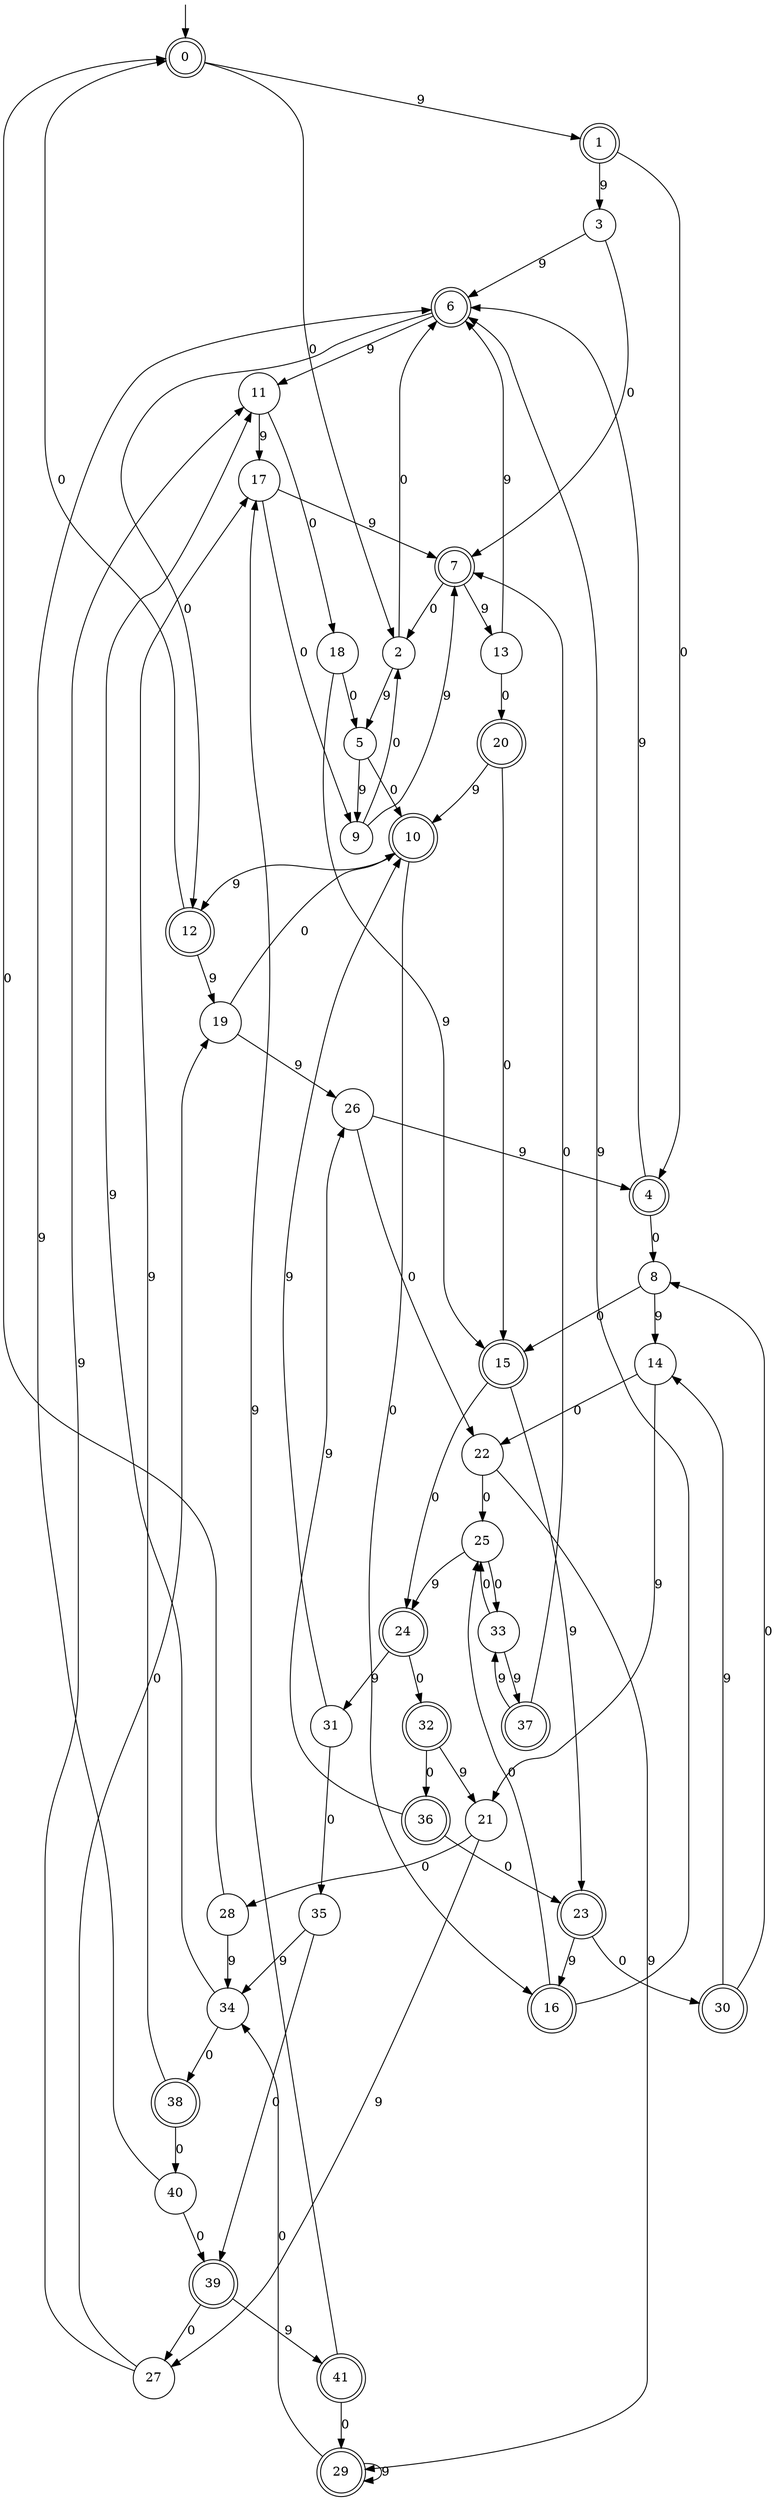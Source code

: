 digraph g {

	s0 [shape="doublecircle" label="0"];
	s1 [shape="doublecircle" label="1"];
	s2 [shape="circle" label="2"];
	s3 [shape="circle" label="3"];
	s4 [shape="doublecircle" label="4"];
	s5 [shape="circle" label="5"];
	s6 [shape="doublecircle" label="6"];
	s7 [shape="doublecircle" label="7"];
	s8 [shape="circle" label="8"];
	s9 [shape="circle" label="9"];
	s10 [shape="doublecircle" label="10"];
	s11 [shape="circle" label="11"];
	s12 [shape="doublecircle" label="12"];
	s13 [shape="circle" label="13"];
	s14 [shape="circle" label="14"];
	s15 [shape="doublecircle" label="15"];
	s16 [shape="doublecircle" label="16"];
	s17 [shape="circle" label="17"];
	s18 [shape="circle" label="18"];
	s19 [shape="circle" label="19"];
	s20 [shape="doublecircle" label="20"];
	s21 [shape="circle" label="21"];
	s22 [shape="circle" label="22"];
	s23 [shape="doublecircle" label="23"];
	s24 [shape="doublecircle" label="24"];
	s25 [shape="circle" label="25"];
	s26 [shape="circle" label="26"];
	s27 [shape="circle" label="27"];
	s28 [shape="circle" label="28"];
	s29 [shape="doublecircle" label="29"];
	s30 [shape="doublecircle" label="30"];
	s31 [shape="circle" label="31"];
	s32 [shape="doublecircle" label="32"];
	s33 [shape="circle" label="33"];
	s34 [shape="circle" label="34"];
	s35 [shape="circle" label="35"];
	s36 [shape="doublecircle" label="36"];
	s37 [shape="doublecircle" label="37"];
	s38 [shape="doublecircle" label="38"];
	s39 [shape="doublecircle" label="39"];
	s40 [shape="circle" label="40"];
	s41 [shape="doublecircle" label="41"];
	s0 -> s1 [label="9"];
	s0 -> s2 [label="0"];
	s1 -> s3 [label="9"];
	s1 -> s4 [label="0"];
	s2 -> s5 [label="9"];
	s2 -> s6 [label="0"];
	s3 -> s6 [label="9"];
	s3 -> s7 [label="0"];
	s4 -> s6 [label="9"];
	s4 -> s8 [label="0"];
	s5 -> s9 [label="9"];
	s5 -> s10 [label="0"];
	s6 -> s11 [label="9"];
	s6 -> s12 [label="0"];
	s7 -> s13 [label="9"];
	s7 -> s2 [label="0"];
	s8 -> s14 [label="9"];
	s8 -> s15 [label="0"];
	s9 -> s7 [label="9"];
	s9 -> s2 [label="0"];
	s10 -> s12 [label="9"];
	s10 -> s16 [label="0"];
	s11 -> s17 [label="9"];
	s11 -> s18 [label="0"];
	s12 -> s19 [label="9"];
	s12 -> s0 [label="0"];
	s13 -> s6 [label="9"];
	s13 -> s20 [label="0"];
	s14 -> s21 [label="9"];
	s14 -> s22 [label="0"];
	s15 -> s23 [label="9"];
	s15 -> s24 [label="0"];
	s16 -> s6 [label="9"];
	s16 -> s25 [label="0"];
	s17 -> s7 [label="9"];
	s17 -> s9 [label="0"];
	s18 -> s15 [label="9"];
	s18 -> s5 [label="0"];
	s19 -> s26 [label="9"];
	s19 -> s10 [label="0"];
	s20 -> s10 [label="9"];
	s20 -> s15 [label="0"];
	s21 -> s27 [label="9"];
	s21 -> s28 [label="0"];
	s22 -> s29 [label="9"];
	s22 -> s25 [label="0"];
	s23 -> s16 [label="9"];
	s23 -> s30 [label="0"];
	s24 -> s31 [label="9"];
	s24 -> s32 [label="0"];
	s25 -> s24 [label="9"];
	s25 -> s33 [label="0"];
	s26 -> s4 [label="9"];
	s26 -> s22 [label="0"];
	s27 -> s11 [label="9"];
	s27 -> s19 [label="0"];
	s28 -> s34 [label="9"];
	s28 -> s0 [label="0"];
	s29 -> s29 [label="9"];
	s29 -> s34 [label="0"];
	s30 -> s14 [label="9"];
	s30 -> s8 [label="0"];
	s31 -> s10 [label="9"];
	s31 -> s35 [label="0"];
	s32 -> s21 [label="9"];
	s32 -> s36 [label="0"];
	s33 -> s37 [label="9"];
	s33 -> s25 [label="0"];
	s34 -> s11 [label="9"];
	s34 -> s38 [label="0"];
	s35 -> s34 [label="9"];
	s35 -> s39 [label="0"];
	s36 -> s26 [label="9"];
	s36 -> s23 [label="0"];
	s37 -> s33 [label="9"];
	s37 -> s7 [label="0"];
	s38 -> s17 [label="9"];
	s38 -> s40 [label="0"];
	s39 -> s41 [label="9"];
	s39 -> s27 [label="0"];
	s40 -> s6 [label="9"];
	s40 -> s39 [label="0"];
	s41 -> s17 [label="9"];
	s41 -> s29 [label="0"];

__start0 [label="" shape="none" width="0" height="0"];
__start0 -> s0;

}
